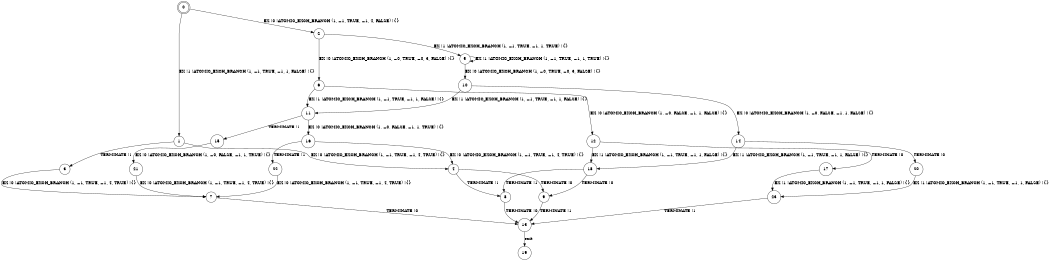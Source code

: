 digraph BCG {
size = "7, 10.5";
center = TRUE;
node [shape = circle];
0 [peripheries = 2];
0 -> 1 [label = "EX !1 !ATOMIC_EXCH_BRANCH (1, +1, TRUE, +1, 1, FALSE) !{}"];
0 -> 2 [label = "EX !0 !ATOMIC_EXCH_BRANCH (1, +1, TRUE, +1, 4, FALSE) !{}"];
1 -> 3 [label = "TERMINATE !1"];
1 -> 4 [label = "EX !0 !ATOMIC_EXCH_BRANCH (1, +1, TRUE, +1, 4, TRUE) !{}"];
2 -> 5 [label = "EX !1 !ATOMIC_EXCH_BRANCH (1, +1, TRUE, +1, 1, TRUE) !{}"];
2 -> 6 [label = "EX !0 !ATOMIC_EXCH_BRANCH (1, +0, TRUE, +0, 3, FALSE) !{}"];
3 -> 7 [label = "EX !0 !ATOMIC_EXCH_BRANCH (1, +1, TRUE, +1, 4, TRUE) !{}"];
4 -> 8 [label = "TERMINATE !1"];
4 -> 9 [label = "TERMINATE !0"];
5 -> 5 [label = "EX !1 !ATOMIC_EXCH_BRANCH (1, +1, TRUE, +1, 1, TRUE) !{}"];
5 -> 10 [label = "EX !0 !ATOMIC_EXCH_BRANCH (1, +0, TRUE, +0, 3, FALSE) !{}"];
6 -> 11 [label = "EX !1 !ATOMIC_EXCH_BRANCH (1, +1, TRUE, +1, 1, FALSE) !{}"];
6 -> 12 [label = "EX !0 !ATOMIC_EXCH_BRANCH (1, +0, FALSE, +1, 1, FALSE) !{}"];
7 -> 13 [label = "TERMINATE !0"];
8 -> 13 [label = "TERMINATE !0"];
9 -> 13 [label = "TERMINATE !1"];
10 -> 11 [label = "EX !1 !ATOMIC_EXCH_BRANCH (1, +1, TRUE, +1, 1, FALSE) !{}"];
10 -> 14 [label = "EX !0 !ATOMIC_EXCH_BRANCH (1, +0, FALSE, +1, 1, FALSE) !{}"];
11 -> 15 [label = "TERMINATE !1"];
11 -> 16 [label = "EX !0 !ATOMIC_EXCH_BRANCH (1, +0, FALSE, +1, 1, TRUE) !{}"];
12 -> 17 [label = "TERMINATE !0"];
12 -> 18 [label = "EX !1 !ATOMIC_EXCH_BRANCH (1, +1, TRUE, +1, 1, FALSE) !{}"];
13 -> 19 [label = "exit"];
14 -> 20 [label = "TERMINATE !0"];
14 -> 18 [label = "EX !1 !ATOMIC_EXCH_BRANCH (1, +1, TRUE, +1, 1, FALSE) !{}"];
15 -> 21 [label = "EX !0 !ATOMIC_EXCH_BRANCH (1, +0, FALSE, +1, 1, TRUE) !{}"];
16 -> 22 [label = "TERMINATE !1"];
16 -> 4 [label = "EX !0 !ATOMIC_EXCH_BRANCH (1, +1, TRUE, +1, 4, TRUE) !{}"];
17 -> 23 [label = "EX !1 !ATOMIC_EXCH_BRANCH (1, +1, TRUE, +1, 1, FALSE) !{}"];
18 -> 8 [label = "TERMINATE !1"];
18 -> 9 [label = "TERMINATE !0"];
20 -> 23 [label = "EX !1 !ATOMIC_EXCH_BRANCH (1, +1, TRUE, +1, 1, FALSE) !{}"];
21 -> 7 [label = "EX !0 !ATOMIC_EXCH_BRANCH (1, +1, TRUE, +1, 4, TRUE) !{}"];
22 -> 7 [label = "EX !0 !ATOMIC_EXCH_BRANCH (1, +1, TRUE, +1, 4, TRUE) !{}"];
23 -> 13 [label = "TERMINATE !1"];
}
